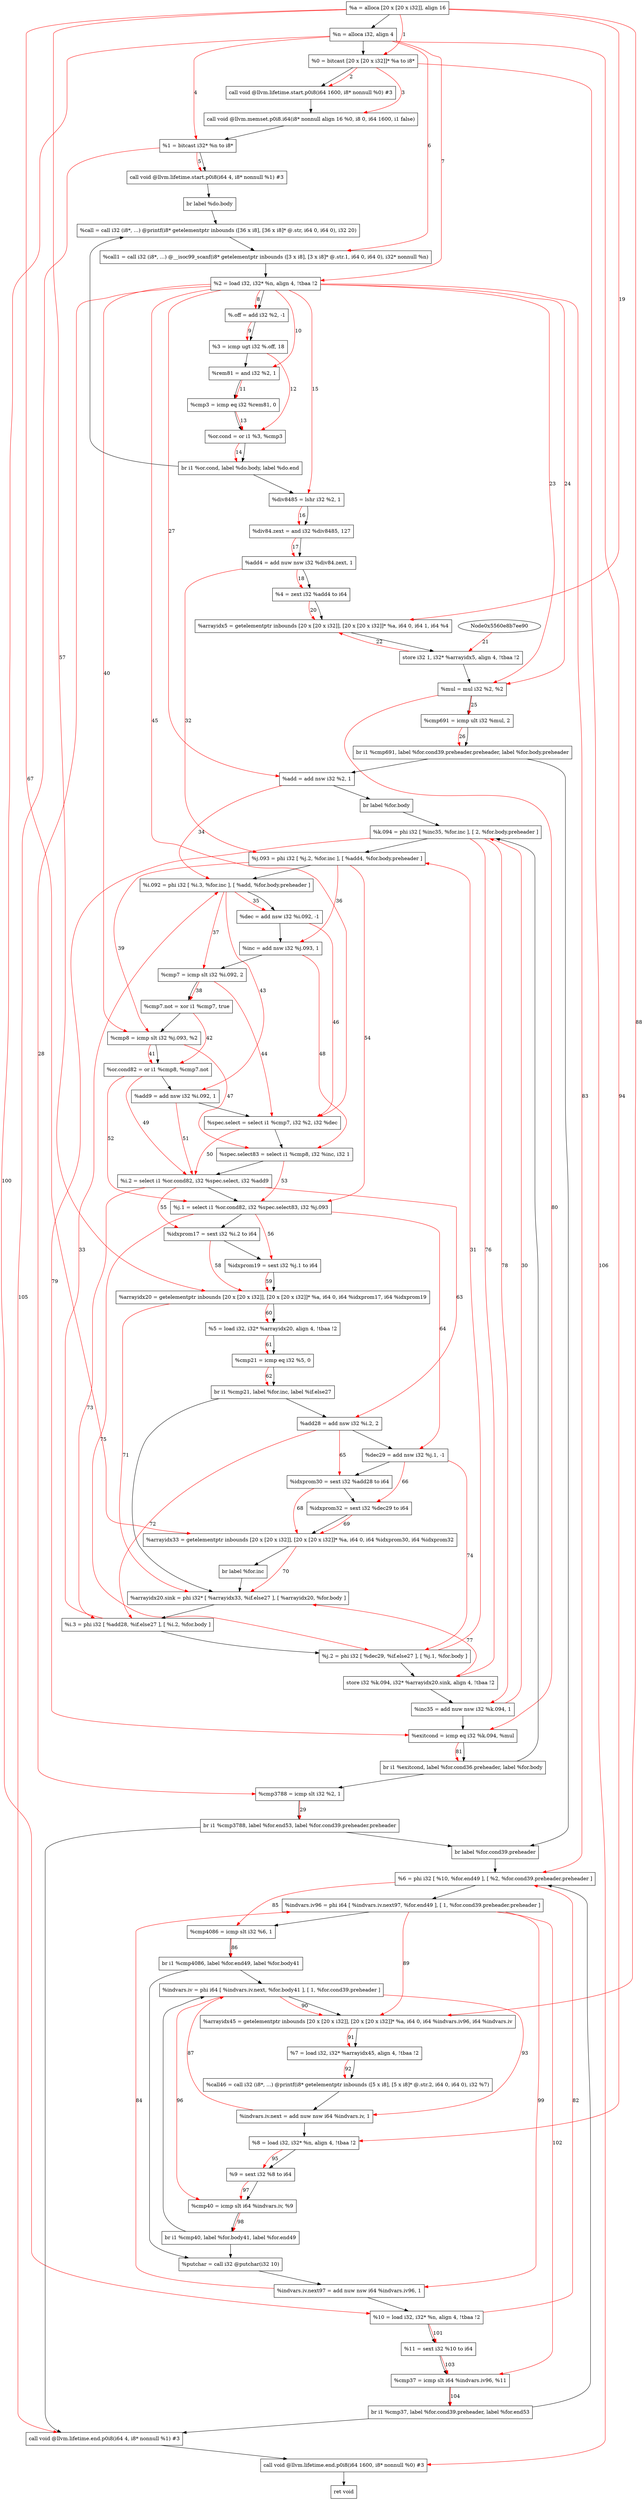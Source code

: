 digraph "CDFG for'func' function" {
	Node0x5560e8b7e838[shape=record, label="  %a = alloca [20 x [20 x i32]], align 16"]
	Node0x5560e8b7eef8[shape=record, label="  %n = alloca i32, align 4"]
	Node0x5560e8b7ef78[shape=record, label="  %0 = bitcast [20 x [20 x i32]]* %a to i8*"]
	Node0x5560e8b7f3d8[shape=record, label="  call void @llvm.lifetime.start.p0i8(i64 1600, i8* nonnull %0) #3"]
	Node0x5560e8b7f7a8[shape=record, label="  call void @llvm.memset.p0i8.i64(i8* nonnull align 16 %0, i8 0, i64 1600, i1 false)"]
	Node0x5560e8b7f868[shape=record, label="  %1 = bitcast i32* %n to i8*"]
	Node0x5560e8b7f9b8[shape=record, label="  call void @llvm.lifetime.start.p0i8(i64 4, i8* nonnull %1) #3"]
	Node0x5560e8b7fb28[shape=record, label="  br label %do.body"]
	Node0x5560e8b7fe78[shape=record, label="  %call = call i32 (i8*, ...) @printf(i8* getelementptr inbounds ([36 x i8], [36 x i8]* @.str, i64 0, i64 0), i32 20)"]
	Node0x5560e8b800e8[shape=record, label="  %call1 = call i32 (i8*, ...) @__isoc99_scanf(i8* getelementptr inbounds ([3 x i8], [3 x i8]* @.str.1, i64 0, i64 0), i32* nonnull %n)"]
	Node0x5560e8b801a8[shape=record, label="  %2 = load i32, i32* %n, align 4, !tbaa !2"]
	Node0x5560e8b81130[shape=record, label="  %.off = add i32 %2, -1"]
	Node0x5560e8b811d0[shape=record, label="  %3 = icmp ugt i32 %.off, 18"]
	Node0x5560e8b81240[shape=record, label="  %rem81 = and i32 %2, 1"]
	Node0x5560e8b81300[shape=record, label="  %cmp3 = icmp eq i32 %rem81, 0"]
	Node0x5560e8b81390[shape=record, label="  %or.cond = or i1 %3, %cmp3"]
	Node0x5560e8b13588[shape=record, label="  br i1 %or.cond, label %do.body, label %do.end"]
	Node0x5560e8b814f0[shape=record, label="  %div8485 = lshr i32 %2, 1"]
	Node0x5560e8b815b0[shape=record, label="  %div84.zext = and i32 %div8485, 127"]
	Node0x5560e8b817f0[shape=record, label="  %add4 = add nuw nsw i32 %div84.zext, 1"]
	Node0x5560e8b81478[shape=record, label="  %4 = zext i32 %add4 to i64"]
	Node0x5560e8b81900[shape=record, label="  %arrayidx5 = getelementptr inbounds [20 x [20 x i32]], [20 x [20 x i32]]* %a, i64 0, i64 1, i64 %4"]
	Node0x5560e8b819b0[shape=record, label="  store i32 1, i32* %arrayidx5, align 4, !tbaa !2"]
	Node0x5560e8b82040[shape=record, label="  %mul = mul i32 %2, %2"]
	Node0x5560e8b82100[shape=record, label="  %cmp691 = icmp ult i32 %mul, 2"]
	Node0x5560e8b823f8[shape=record, label="  br i1 %cmp691, label %for.cond39.preheader.preheader, label %for.body.preheader"]
	Node0x5560e8b824a0[shape=record, label="  %add = add nsw i32 %2, 1"]
	Node0x5560e8b82548[shape=record, label="  br label %for.body"]
	Node0x5560e8b826c0[shape=record, label="  %cmp3788 = icmp slt i32 %2, 1"]
	Node0x5560e8b82828[shape=record, label="  br i1 %cmp3788, label %for.end53, label %for.cond39.preheader.preheader"]
	Node0x5560e8b82c18[shape=record, label="  br label %for.cond39.preheader"]
	Node0x5560e8b82d58[shape=record, label="  %k.094 = phi i32 [ %inc35, %for.inc ], [ 2, %for.body.preheader ]"]
	Node0x5560e8b82ec8[shape=record, label="  %j.093 = phi i32 [ %j.2, %for.inc ], [ %add4, %for.body.preheader ]"]
	Node0x5560e8b83038[shape=record, label="  %i.092 = phi i32 [ %i.3, %for.inc ], [ %add, %for.body.preheader ]"]
	Node0x5560e8b83120[shape=record, label="  %dec = add nsw i32 %i.092, -1"]
	Node0x5560e8b831b0[shape=record, label="  %inc = add nsw i32 %j.093, 1"]
	Node0x5560e8b83240[shape=record, label="  %cmp7 = icmp slt i32 %i.092, 2"]
	Node0x5560e8b832d0[shape=record, label="  %cmp7.not = xor i1 %cmp7, true"]
	Node0x5560e8b83340[shape=record, label="  %cmp8 = icmp slt i32 %j.093, %2"]
	Node0x5560e8b833d0[shape=record, label="  %or.cond82 = or i1 %cmp8, %cmp7.not"]
	Node0x5560e8b83470[shape=record, label="  %add9 = add nsw i32 %i.092, 1"]
	Node0x5560e8b83518[shape=record, label="  %spec.select = select i1 %cmp7, i32 %2, i32 %dec"]
	Node0x5560e8b83de8[shape=record, label="  %spec.select83 = select i1 %cmp8, i32 %inc, i32 1"]
	Node0x5560e8b83ea8[shape=record, label="  %i.2 = select i1 %or.cond82, i32 %spec.select, i32 %add9"]
	Node0x5560e8b83f58[shape=record, label="  %j.1 = select i1 %or.cond82, i32 %spec.select83, i32 %j.093"]
	Node0x5560e8b83fd8[shape=record, label="  %idxprom17 = sext i32 %i.2 to i64"]
	Node0x5560e8b84068[shape=record, label="  %idxprom19 = sext i32 %j.1 to i64"]
	Node0x5560e8b84140[shape=record, label="  %arrayidx20 = getelementptr inbounds [20 x [20 x i32]], [20 x [20 x i32]]* %a, i64 0, i64 %idxprom17, i64 %idxprom19"]
	Node0x5560e8b841d8[shape=record, label="  %5 = load i32, i32* %arrayidx20, align 4, !tbaa !2"]
	Node0x5560e8b84250[shape=record, label="  %cmp21 = icmp eq i32 %5, 0"]
	Node0x5560e8b843d8[shape=record, label="  br i1 %cmp21, label %for.inc, label %if.else27"]
	Node0x5560e8b84450[shape=record, label="  %add28 = add nsw i32 %i.2, 2"]
	Node0x5560e8b844e0[shape=record, label="  %dec29 = add nsw i32 %j.1, -1"]
	Node0x5560e8b84348[shape=record, label="  %idxprom30 = sext i32 %add28 to i64"]
	Node0x5560e8b84588[shape=record, label="  %idxprom32 = sext i32 %dec29 to i64"]
	Node0x5560e8b84c80[shape=record, label="  %arrayidx33 = getelementptr inbounds [20 x [20 x i32]], [20 x [20 x i32]]* %a, i64 0, i64 %idxprom30, i64 %idxprom32"]
	Node0x5560e8b84d18[shape=record, label="  br label %for.inc"]
	Node0x5560e8b84d68[shape=record, label="  %arrayidx20.sink = phi i32* [ %arrayidx33, %if.else27 ], [ %arrayidx20, %for.body ]"]
	Node0x5560e8b84e38[shape=record, label="  %i.3 = phi i32 [ %add28, %if.else27 ], [ %i.2, %for.body ]"]
	Node0x5560e8b84ed8[shape=record, label="  %j.2 = phi i32 [ %dec29, %if.else27 ], [ %j.1, %for.body ]"]
	Node0x5560e8b84fa0[shape=record, label="  store i32 %k.094, i32* %arrayidx20.sink, align 4, !tbaa !2"]
	Node0x5560e8b85020[shape=record, label="  %inc35 = add nuw nsw i32 %k.094, 1"]
	Node0x5560e8b85090[shape=record, label="  %exitcond = icmp eq i32 %k.094, %mul"]
	Node0x5560e8b85118[shape=record, label="  br i1 %exitcond, label %for.cond36.preheader, label %for.body"]
	Node0x5560e8b85288[shape=record, label="  %6 = phi i32 [ %10, %for.end49 ], [ %2, %for.cond39.preheader.preheader ]"]
	Node0x5560e8b85388[shape=record, label="  %indvars.iv96 = phi i64 [ %indvars.iv.next97, %for.end49 ], [ 1, %for.cond39.preheader.preheader ]"]
	Node0x5560e8b85450[shape=record, label="  %cmp4086 = icmp slt i32 %6, 1"]
	Node0x5560e8b85548[shape=record, label="  br i1 %cmp4086, label %for.end49, label %for.body41"]
	Node0x5560e8b85628[shape=record, label="  %indvars.iv = phi i64 [ %indvars.iv.next, %for.body41 ], [ 1, %for.cond39.preheader ]"]
	Node0x5560e8b85720[shape=record, label="  %arrayidx45 = getelementptr inbounds [20 x [20 x i32]], [20 x [20 x i32]]* %a, i64 0, i64 %indvars.iv96, i64 %indvars.iv"]
	Node0x5560e8b82fb8[shape=record, label="  %7 = load i32, i32* %arrayidx45, align 4, !tbaa !2"]
	Node0x5560e8b85858[shape=record, label="  %call46 = call i32 (i8*, ...) @printf(i8* getelementptr inbounds ([5 x i8], [5 x i8]* @.str.2, i64 0, i64 0), i32 %7)"]
	Node0x5560e8b85930[shape=record, label="  %indvars.iv.next = add nuw nsw i64 %indvars.iv, 1"]
	Node0x5560e8b82e48[shape=record, label="  %8 = load i32, i32* %n, align 4, !tbaa !2"]
	Node0x5560e8b82d08[shape=record, label="  %9 = sext i32 %8 to i64"]
	Node0x5560e8b85a30[shape=record, label="  %cmp40 = icmp slt i64 %indvars.iv, %9"]
	Node0x5560e8b85ad8[shape=record, label="  br i1 %cmp40, label %for.body41, label %for.end49"]
	Node0x5560e8b85c30[shape=record, label="  %putchar = call i32 @putchar(i32 10)"]
	Node0x5560e8b85d00[shape=record, label="  %indvars.iv.next97 = add nuw nsw i64 %indvars.iv96, 1"]
	Node0x5560e8b82348[shape=record, label="  %10 = load i32, i32* %n, align 4, !tbaa !2"]
	Node0x5560e8b85d58[shape=record, label="  %11 = sext i32 %10 to i64"]
	Node0x5560e8b85dd0[shape=record, label="  %cmp37 = icmp slt i64 %indvars.iv96, %11"]
	Node0x5560e8b85e58[shape=record, label="  br i1 %cmp37, label %for.cond39.preheader, label %for.end53"]
	Node0x5560e8b85fd8[shape=record, label="  call void @llvm.lifetime.end.p0i8(i64 4, i8* nonnull %1) #3"]
	Node0x5560e8b86138[shape=record, label="  call void @llvm.lifetime.end.p0i8(i64 1600, i8* nonnull %0) #3"]
	Node0x5560e8b85160[shape=record, label="  ret void"]
	Node0x5560e8b7e838 -> Node0x5560e8b7eef8
	Node0x5560e8b7eef8 -> Node0x5560e8b7ef78
	Node0x5560e8b7ef78 -> Node0x5560e8b7f3d8
	Node0x5560e8b7f3d8 -> Node0x5560e8b7f7a8
	Node0x5560e8b7f7a8 -> Node0x5560e8b7f868
	Node0x5560e8b7f868 -> Node0x5560e8b7f9b8
	Node0x5560e8b7f9b8 -> Node0x5560e8b7fb28
	Node0x5560e8b7fb28 -> Node0x5560e8b7fe78
	Node0x5560e8b7fe78 -> Node0x5560e8b800e8
	Node0x5560e8b800e8 -> Node0x5560e8b801a8
	Node0x5560e8b801a8 -> Node0x5560e8b81130
	Node0x5560e8b81130 -> Node0x5560e8b811d0
	Node0x5560e8b811d0 -> Node0x5560e8b81240
	Node0x5560e8b81240 -> Node0x5560e8b81300
	Node0x5560e8b81300 -> Node0x5560e8b81390
	Node0x5560e8b81390 -> Node0x5560e8b13588
	Node0x5560e8b13588 -> Node0x5560e8b7fe78
	Node0x5560e8b13588 -> Node0x5560e8b814f0
	Node0x5560e8b814f0 -> Node0x5560e8b815b0
	Node0x5560e8b815b0 -> Node0x5560e8b817f0
	Node0x5560e8b817f0 -> Node0x5560e8b81478
	Node0x5560e8b81478 -> Node0x5560e8b81900
	Node0x5560e8b81900 -> Node0x5560e8b819b0
	Node0x5560e8b819b0 -> Node0x5560e8b82040
	Node0x5560e8b82040 -> Node0x5560e8b82100
	Node0x5560e8b82100 -> Node0x5560e8b823f8
	Node0x5560e8b823f8 -> Node0x5560e8b82c18
	Node0x5560e8b823f8 -> Node0x5560e8b824a0
	Node0x5560e8b824a0 -> Node0x5560e8b82548
	Node0x5560e8b82548 -> Node0x5560e8b82d58
	Node0x5560e8b826c0 -> Node0x5560e8b82828
	Node0x5560e8b82828 -> Node0x5560e8b85fd8
	Node0x5560e8b82828 -> Node0x5560e8b82c18
	Node0x5560e8b82c18 -> Node0x5560e8b85288
	Node0x5560e8b82d58 -> Node0x5560e8b82ec8
	Node0x5560e8b82ec8 -> Node0x5560e8b83038
	Node0x5560e8b83038 -> Node0x5560e8b83120
	Node0x5560e8b83120 -> Node0x5560e8b831b0
	Node0x5560e8b831b0 -> Node0x5560e8b83240
	Node0x5560e8b83240 -> Node0x5560e8b832d0
	Node0x5560e8b832d0 -> Node0x5560e8b83340
	Node0x5560e8b83340 -> Node0x5560e8b833d0
	Node0x5560e8b833d0 -> Node0x5560e8b83470
	Node0x5560e8b83470 -> Node0x5560e8b83518
	Node0x5560e8b83518 -> Node0x5560e8b83de8
	Node0x5560e8b83de8 -> Node0x5560e8b83ea8
	Node0x5560e8b83ea8 -> Node0x5560e8b83f58
	Node0x5560e8b83f58 -> Node0x5560e8b83fd8
	Node0x5560e8b83fd8 -> Node0x5560e8b84068
	Node0x5560e8b84068 -> Node0x5560e8b84140
	Node0x5560e8b84140 -> Node0x5560e8b841d8
	Node0x5560e8b841d8 -> Node0x5560e8b84250
	Node0x5560e8b84250 -> Node0x5560e8b843d8
	Node0x5560e8b843d8 -> Node0x5560e8b84d68
	Node0x5560e8b843d8 -> Node0x5560e8b84450
	Node0x5560e8b84450 -> Node0x5560e8b844e0
	Node0x5560e8b844e0 -> Node0x5560e8b84348
	Node0x5560e8b84348 -> Node0x5560e8b84588
	Node0x5560e8b84588 -> Node0x5560e8b84c80
	Node0x5560e8b84c80 -> Node0x5560e8b84d18
	Node0x5560e8b84d18 -> Node0x5560e8b84d68
	Node0x5560e8b84d68 -> Node0x5560e8b84e38
	Node0x5560e8b84e38 -> Node0x5560e8b84ed8
	Node0x5560e8b84ed8 -> Node0x5560e8b84fa0
	Node0x5560e8b84fa0 -> Node0x5560e8b85020
	Node0x5560e8b85020 -> Node0x5560e8b85090
	Node0x5560e8b85090 -> Node0x5560e8b85118
	Node0x5560e8b85118 -> Node0x5560e8b826c0
	Node0x5560e8b85118 -> Node0x5560e8b82d58
	Node0x5560e8b85288 -> Node0x5560e8b85388
	Node0x5560e8b85388 -> Node0x5560e8b85450
	Node0x5560e8b85450 -> Node0x5560e8b85548
	Node0x5560e8b85548 -> Node0x5560e8b85c30
	Node0x5560e8b85548 -> Node0x5560e8b85628
	Node0x5560e8b85628 -> Node0x5560e8b85720
	Node0x5560e8b85720 -> Node0x5560e8b82fb8
	Node0x5560e8b82fb8 -> Node0x5560e8b85858
	Node0x5560e8b85858 -> Node0x5560e8b85930
	Node0x5560e8b85930 -> Node0x5560e8b82e48
	Node0x5560e8b82e48 -> Node0x5560e8b82d08
	Node0x5560e8b82d08 -> Node0x5560e8b85a30
	Node0x5560e8b85a30 -> Node0x5560e8b85ad8
	Node0x5560e8b85ad8 -> Node0x5560e8b85628
	Node0x5560e8b85ad8 -> Node0x5560e8b85c30
	Node0x5560e8b85c30 -> Node0x5560e8b85d00
	Node0x5560e8b85d00 -> Node0x5560e8b82348
	Node0x5560e8b82348 -> Node0x5560e8b85d58
	Node0x5560e8b85d58 -> Node0x5560e8b85dd0
	Node0x5560e8b85dd0 -> Node0x5560e8b85e58
	Node0x5560e8b85e58 -> Node0x5560e8b85288
	Node0x5560e8b85e58 -> Node0x5560e8b85fd8
	Node0x5560e8b85fd8 -> Node0x5560e8b86138
	Node0x5560e8b86138 -> Node0x5560e8b85160
edge [color=red]
	Node0x5560e8b7e838 -> Node0x5560e8b7ef78[label="1"]
	Node0x5560e8b7ef78 -> Node0x5560e8b7f3d8[label="2"]
	Node0x5560e8b7ef78 -> Node0x5560e8b7f7a8[label="3"]
	Node0x5560e8b7eef8 -> Node0x5560e8b7f868[label="4"]
	Node0x5560e8b7f868 -> Node0x5560e8b7f9b8[label="5"]
	Node0x5560e8b7eef8 -> Node0x5560e8b800e8[label="6"]
	Node0x5560e8b7eef8 -> Node0x5560e8b801a8[label="7"]
	Node0x5560e8b801a8 -> Node0x5560e8b81130[label="8"]
	Node0x5560e8b81130 -> Node0x5560e8b811d0[label="9"]
	Node0x5560e8b801a8 -> Node0x5560e8b81240[label="10"]
	Node0x5560e8b81240 -> Node0x5560e8b81300[label="11"]
	Node0x5560e8b811d0 -> Node0x5560e8b81390[label="12"]
	Node0x5560e8b81300 -> Node0x5560e8b81390[label="13"]
	Node0x5560e8b81390 -> Node0x5560e8b13588[label="14"]
	Node0x5560e8b801a8 -> Node0x5560e8b814f0[label="15"]
	Node0x5560e8b814f0 -> Node0x5560e8b815b0[label="16"]
	Node0x5560e8b815b0 -> Node0x5560e8b817f0[label="17"]
	Node0x5560e8b817f0 -> Node0x5560e8b81478[label="18"]
	Node0x5560e8b7e838 -> Node0x5560e8b81900[label="19"]
	Node0x5560e8b81478 -> Node0x5560e8b81900[label="20"]
	Node0x5560e8b7ee90 -> Node0x5560e8b819b0[label="21"]
	Node0x5560e8b819b0 -> Node0x5560e8b81900[label="22"]
	Node0x5560e8b801a8 -> Node0x5560e8b82040[label="23"]
	Node0x5560e8b801a8 -> Node0x5560e8b82040[label="24"]
	Node0x5560e8b82040 -> Node0x5560e8b82100[label="25"]
	Node0x5560e8b82100 -> Node0x5560e8b823f8[label="26"]
	Node0x5560e8b801a8 -> Node0x5560e8b824a0[label="27"]
	Node0x5560e8b801a8 -> Node0x5560e8b826c0[label="28"]
	Node0x5560e8b826c0 -> Node0x5560e8b82828[label="29"]
	Node0x5560e8b85020 -> Node0x5560e8b82d58[label="30"]
	Node0x5560e8b84ed8 -> Node0x5560e8b82ec8[label="31"]
	Node0x5560e8b817f0 -> Node0x5560e8b82ec8[label="32"]
	Node0x5560e8b84e38 -> Node0x5560e8b83038[label="33"]
	Node0x5560e8b824a0 -> Node0x5560e8b83038[label="34"]
	Node0x5560e8b83038 -> Node0x5560e8b83120[label="35"]
	Node0x5560e8b82ec8 -> Node0x5560e8b831b0[label="36"]
	Node0x5560e8b83038 -> Node0x5560e8b83240[label="37"]
	Node0x5560e8b83240 -> Node0x5560e8b832d0[label="38"]
	Node0x5560e8b82ec8 -> Node0x5560e8b83340[label="39"]
	Node0x5560e8b801a8 -> Node0x5560e8b83340[label="40"]
	Node0x5560e8b83340 -> Node0x5560e8b833d0[label="41"]
	Node0x5560e8b832d0 -> Node0x5560e8b833d0[label="42"]
	Node0x5560e8b83038 -> Node0x5560e8b83470[label="43"]
	Node0x5560e8b83240 -> Node0x5560e8b83518[label="44"]
	Node0x5560e8b801a8 -> Node0x5560e8b83518[label="45"]
	Node0x5560e8b83120 -> Node0x5560e8b83518[label="46"]
	Node0x5560e8b83340 -> Node0x5560e8b83de8[label="47"]
	Node0x5560e8b831b0 -> Node0x5560e8b83de8[label="48"]
	Node0x5560e8b833d0 -> Node0x5560e8b83ea8[label="49"]
	Node0x5560e8b83518 -> Node0x5560e8b83ea8[label="50"]
	Node0x5560e8b83470 -> Node0x5560e8b83ea8[label="51"]
	Node0x5560e8b833d0 -> Node0x5560e8b83f58[label="52"]
	Node0x5560e8b83de8 -> Node0x5560e8b83f58[label="53"]
	Node0x5560e8b82ec8 -> Node0x5560e8b83f58[label="54"]
	Node0x5560e8b83ea8 -> Node0x5560e8b83fd8[label="55"]
	Node0x5560e8b83f58 -> Node0x5560e8b84068[label="56"]
	Node0x5560e8b7e838 -> Node0x5560e8b84140[label="57"]
	Node0x5560e8b83fd8 -> Node0x5560e8b84140[label="58"]
	Node0x5560e8b84068 -> Node0x5560e8b84140[label="59"]
	Node0x5560e8b84140 -> Node0x5560e8b841d8[label="60"]
	Node0x5560e8b841d8 -> Node0x5560e8b84250[label="61"]
	Node0x5560e8b84250 -> Node0x5560e8b843d8[label="62"]
	Node0x5560e8b83ea8 -> Node0x5560e8b84450[label="63"]
	Node0x5560e8b83f58 -> Node0x5560e8b844e0[label="64"]
	Node0x5560e8b84450 -> Node0x5560e8b84348[label="65"]
	Node0x5560e8b844e0 -> Node0x5560e8b84588[label="66"]
	Node0x5560e8b7e838 -> Node0x5560e8b84c80[label="67"]
	Node0x5560e8b84348 -> Node0x5560e8b84c80[label="68"]
	Node0x5560e8b84588 -> Node0x5560e8b84c80[label="69"]
	Node0x5560e8b84c80 -> Node0x5560e8b84d68[label="70"]
	Node0x5560e8b84140 -> Node0x5560e8b84d68[label="71"]
	Node0x5560e8b84450 -> Node0x5560e8b84e38[label="72"]
	Node0x5560e8b83ea8 -> Node0x5560e8b84e38[label="73"]
	Node0x5560e8b844e0 -> Node0x5560e8b84ed8[label="74"]
	Node0x5560e8b83f58 -> Node0x5560e8b84ed8[label="75"]
	Node0x5560e8b82d58 -> Node0x5560e8b84fa0[label="76"]
	Node0x5560e8b84fa0 -> Node0x5560e8b84d68[label="77"]
	Node0x5560e8b82d58 -> Node0x5560e8b85020[label="78"]
	Node0x5560e8b82d58 -> Node0x5560e8b85090[label="79"]
	Node0x5560e8b82040 -> Node0x5560e8b85090[label="80"]
	Node0x5560e8b85090 -> Node0x5560e8b85118[label="81"]
	Node0x5560e8b82348 -> Node0x5560e8b85288[label="82"]
	Node0x5560e8b801a8 -> Node0x5560e8b85288[label="83"]
	Node0x5560e8b85d00 -> Node0x5560e8b85388[label="84"]
	Node0x5560e8b85288 -> Node0x5560e8b85450[label="85"]
	Node0x5560e8b85450 -> Node0x5560e8b85548[label="86"]
	Node0x5560e8b85930 -> Node0x5560e8b85628[label="87"]
	Node0x5560e8b7e838 -> Node0x5560e8b85720[label="88"]
	Node0x5560e8b85388 -> Node0x5560e8b85720[label="89"]
	Node0x5560e8b85628 -> Node0x5560e8b85720[label="90"]
	Node0x5560e8b85720 -> Node0x5560e8b82fb8[label="91"]
	Node0x5560e8b82fb8 -> Node0x5560e8b85858[label="92"]
	Node0x5560e8b85628 -> Node0x5560e8b85930[label="93"]
	Node0x5560e8b7eef8 -> Node0x5560e8b82e48[label="94"]
	Node0x5560e8b82e48 -> Node0x5560e8b82d08[label="95"]
	Node0x5560e8b85628 -> Node0x5560e8b85a30[label="96"]
	Node0x5560e8b82d08 -> Node0x5560e8b85a30[label="97"]
	Node0x5560e8b85a30 -> Node0x5560e8b85ad8[label="98"]
	Node0x5560e8b85388 -> Node0x5560e8b85d00[label="99"]
	Node0x5560e8b7eef8 -> Node0x5560e8b82348[label="100"]
	Node0x5560e8b82348 -> Node0x5560e8b85d58[label="101"]
	Node0x5560e8b85388 -> Node0x5560e8b85dd0[label="102"]
	Node0x5560e8b85d58 -> Node0x5560e8b85dd0[label="103"]
	Node0x5560e8b85dd0 -> Node0x5560e8b85e58[label="104"]
	Node0x5560e8b7f868 -> Node0x5560e8b85fd8[label="105"]
	Node0x5560e8b7ef78 -> Node0x5560e8b86138[label="106"]
}
